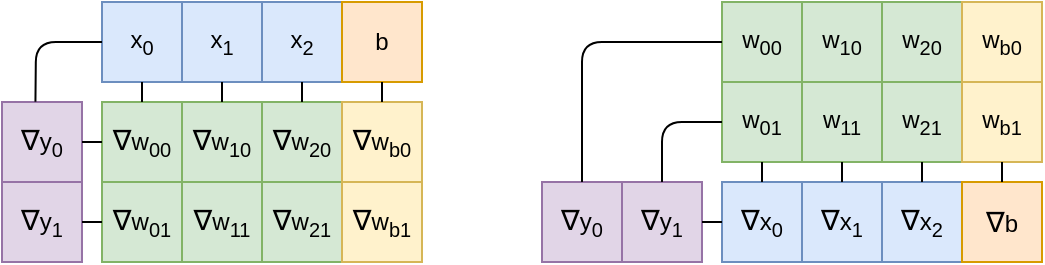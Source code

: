 <mxfile pages="1" version="11.2.8" type="device"><diagram id="UMXScgQSMYlf2lzcJmPm" name="Page-1"><mxGraphModel dx="670" dy="357" grid="1" gridSize="10" guides="1" tooltips="1" connect="1" arrows="1" fold="1" page="1" pageScale="1" pageWidth="827" pageHeight="1169" math="0" shadow="0"><root><mxCell id="0"/><mxCell id="1" parent="0"/><mxCell id="4Ah-_bM_cwbZD404Uxb5-3" value="x&lt;sub&gt;0&lt;/sub&gt;" style="rounded=0;whiteSpace=wrap;html=1;fillColor=#dae8fc;strokeColor=#6c8ebf;" parent="1" vertex="1"><mxGeometry x="130" y="80" width="40" height="40" as="geometry"/></mxCell><mxCell id="4Ah-_bM_cwbZD404Uxb5-4" value="x&lt;sub&gt;1&lt;/sub&gt;" style="rounded=0;whiteSpace=wrap;html=1;fillColor=#dae8fc;strokeColor=#6c8ebf;" parent="1" vertex="1"><mxGeometry x="170" y="80" width="40" height="40" as="geometry"/></mxCell><mxCell id="4Ah-_bM_cwbZD404Uxb5-5" value="x&lt;sub&gt;2&lt;/sub&gt;" style="rounded=0;whiteSpace=wrap;html=1;fillColor=#dae8fc;strokeColor=#6c8ebf;" parent="1" vertex="1"><mxGeometry x="210" y="80" width="40" height="40" as="geometry"/></mxCell><mxCell id="4Ah-_bM_cwbZD404Uxb5-7" value="&lt;font style=&quot;font-size: 14px&quot;&gt;∇&lt;/font&gt;w&lt;sub&gt;00&lt;/sub&gt;" style="whiteSpace=wrap;html=1;aspect=fixed;fillColor=#d5e8d4;strokeColor=#82b366;" parent="1" vertex="1"><mxGeometry x="130" y="130" width="40" height="40" as="geometry"/></mxCell><mxCell id="4Ah-_bM_cwbZD404Uxb5-8" value="&lt;font style=&quot;font-size: 14px&quot;&gt;∇&lt;/font&gt;w&lt;sub&gt;10&lt;/sub&gt;" style="whiteSpace=wrap;html=1;aspect=fixed;fillColor=#d5e8d4;strokeColor=#82b366;" parent="1" vertex="1"><mxGeometry x="170" y="130" width="40" height="40" as="geometry"/></mxCell><mxCell id="4Ah-_bM_cwbZD404Uxb5-9" value="&lt;font style=&quot;font-size: 14px&quot;&gt;∇&lt;/font&gt;w&lt;sub&gt;20&lt;/sub&gt;" style="whiteSpace=wrap;html=1;aspect=fixed;fillColor=#d5e8d4;strokeColor=#82b366;" parent="1" vertex="1"><mxGeometry x="210" y="130" width="40" height="40" as="geometry"/></mxCell><mxCell id="4Ah-_bM_cwbZD404Uxb5-11" value="&lt;font style=&quot;font-size: 14px&quot;&gt;∇&lt;/font&gt;w&lt;sub&gt;01&lt;/sub&gt;" style="whiteSpace=wrap;html=1;aspect=fixed;fillColor=#d5e8d4;strokeColor=#82b366;" parent="1" vertex="1"><mxGeometry x="130" y="170" width="40" height="40" as="geometry"/></mxCell><mxCell id="4Ah-_bM_cwbZD404Uxb5-12" value="&lt;font style=&quot;font-size: 14px&quot;&gt;∇&lt;/font&gt;w&lt;sub&gt;11&lt;/sub&gt;" style="whiteSpace=wrap;html=1;aspect=fixed;fillColor=#d5e8d4;strokeColor=#82b366;" parent="1" vertex="1"><mxGeometry x="170" y="170" width="40" height="40" as="geometry"/></mxCell><mxCell id="4Ah-_bM_cwbZD404Uxb5-13" value="&lt;font style=&quot;font-size: 14px&quot;&gt;∇&lt;/font&gt;w&lt;sub&gt;21&lt;/sub&gt;" style="whiteSpace=wrap;html=1;aspect=fixed;fillColor=#d5e8d4;strokeColor=#82b366;" parent="1" vertex="1"><mxGeometry x="210" y="170" width="40" height="40" as="geometry"/></mxCell><mxCell id="4Ah-_bM_cwbZD404Uxb5-22" value="&lt;font style=&quot;font-size: 14px&quot;&gt;∇&lt;/font&gt;y&lt;sub&gt;0&lt;/sub&gt;" style="rounded=0;whiteSpace=wrap;html=1;fillColor=#e1d5e7;strokeColor=#9673a6;" parent="1" vertex="1"><mxGeometry x="80" y="130" width="40" height="40" as="geometry"/></mxCell><mxCell id="4Ah-_bM_cwbZD404Uxb5-23" value="&lt;font style=&quot;font-size: 14px&quot;&gt;∇&lt;/font&gt;y&lt;sub&gt;1&lt;/sub&gt;" style="rounded=0;whiteSpace=wrap;html=1;fillColor=#e1d5e7;strokeColor=#9673a6;" parent="1" vertex="1"><mxGeometry x="80" y="170" width="40" height="40" as="geometry"/></mxCell><mxCell id="4Ah-_bM_cwbZD404Uxb5-37" value="" style="endArrow=none;html=1;entryX=0;entryY=0.5;entryDx=0;entryDy=0;exitX=1;exitY=0.5;exitDx=0;exitDy=0;" parent="1" source="4Ah-_bM_cwbZD404Uxb5-22" target="4Ah-_bM_cwbZD404Uxb5-7" edge="1"><mxGeometry width="50" height="50" relative="1" as="geometry"><mxPoint x="80" y="280" as="sourcePoint"/><mxPoint x="130" y="230" as="targetPoint"/></mxGeometry></mxCell><mxCell id="4Ah-_bM_cwbZD404Uxb5-38" value="" style="endArrow=none;html=1;entryX=0;entryY=0.5;entryDx=0;entryDy=0;exitX=1;exitY=0.5;exitDx=0;exitDy=0;" parent="1" source="4Ah-_bM_cwbZD404Uxb5-23" target="4Ah-_bM_cwbZD404Uxb5-11" edge="1"><mxGeometry width="50" height="50" relative="1" as="geometry"><mxPoint x="80" y="280" as="sourcePoint"/><mxPoint x="130" y="230" as="targetPoint"/></mxGeometry></mxCell><mxCell id="4Ah-_bM_cwbZD404Uxb5-39" value="" style="endArrow=none;html=1;entryX=0.5;entryY=1;entryDx=0;entryDy=0;exitX=0.5;exitY=0;exitDx=0;exitDy=0;" parent="1" source="4Ah-_bM_cwbZD404Uxb5-7" target="4Ah-_bM_cwbZD404Uxb5-3" edge="1"><mxGeometry width="50" height="50" relative="1" as="geometry"><mxPoint x="80" y="280" as="sourcePoint"/><mxPoint x="130" y="230" as="targetPoint"/></mxGeometry></mxCell><mxCell id="4Ah-_bM_cwbZD404Uxb5-40" value="" style="endArrow=none;html=1;entryX=0.5;entryY=1;entryDx=0;entryDy=0;exitX=0.5;exitY=0;exitDx=0;exitDy=0;" parent="1" source="4Ah-_bM_cwbZD404Uxb5-8" target="4Ah-_bM_cwbZD404Uxb5-4" edge="1"><mxGeometry width="50" height="50" relative="1" as="geometry"><mxPoint x="80" y="280" as="sourcePoint"/><mxPoint x="130" y="230" as="targetPoint"/></mxGeometry></mxCell><mxCell id="4Ah-_bM_cwbZD404Uxb5-41" value="" style="endArrow=none;html=1;entryX=0.5;entryY=1;entryDx=0;entryDy=0;exitX=0.5;exitY=0;exitDx=0;exitDy=0;" parent="1" source="4Ah-_bM_cwbZD404Uxb5-9" target="4Ah-_bM_cwbZD404Uxb5-5" edge="1"><mxGeometry width="50" height="50" relative="1" as="geometry"><mxPoint x="80" y="280" as="sourcePoint"/><mxPoint x="130" y="230" as="targetPoint"/></mxGeometry></mxCell><mxCell id="4Ah-_bM_cwbZD404Uxb5-42" value="&lt;font style=&quot;font-size: 14px&quot;&gt;∇&lt;/font&gt;x&lt;sub&gt;0&lt;/sub&gt;" style="rounded=0;whiteSpace=wrap;html=1;fillColor=#dae8fc;strokeColor=#6c8ebf;" parent="1" vertex="1"><mxGeometry x="440" y="170" width="40" height="40" as="geometry"/></mxCell><mxCell id="4Ah-_bM_cwbZD404Uxb5-43" value="&lt;font style=&quot;font-size: 14px&quot;&gt;∇&lt;/font&gt;x&lt;sub&gt;1&lt;/sub&gt;" style="rounded=0;whiteSpace=wrap;html=1;fillColor=#dae8fc;strokeColor=#6c8ebf;" parent="1" vertex="1"><mxGeometry x="480" y="170" width="40" height="40" as="geometry"/></mxCell><mxCell id="4Ah-_bM_cwbZD404Uxb5-44" value="&lt;font style=&quot;font-size: 14px&quot;&gt;∇&lt;/font&gt;x&lt;sub&gt;2&lt;/sub&gt;" style="rounded=0;whiteSpace=wrap;html=1;fillColor=#dae8fc;strokeColor=#6c8ebf;" parent="1" vertex="1"><mxGeometry x="520" y="170" width="40" height="40" as="geometry"/></mxCell><mxCell id="4Ah-_bM_cwbZD404Uxb5-45" value="w&lt;sub&gt;00&lt;/sub&gt;" style="whiteSpace=wrap;html=1;aspect=fixed;fillColor=#d5e8d4;strokeColor=#82b366;" parent="1" vertex="1"><mxGeometry x="440" y="80" width="40" height="40" as="geometry"/></mxCell><mxCell id="4Ah-_bM_cwbZD404Uxb5-46" value="w&lt;sub&gt;10&lt;/sub&gt;" style="whiteSpace=wrap;html=1;aspect=fixed;fillColor=#d5e8d4;strokeColor=#82b366;" parent="1" vertex="1"><mxGeometry x="480" y="80" width="40" height="40" as="geometry"/></mxCell><mxCell id="4Ah-_bM_cwbZD404Uxb5-47" value="w&lt;sub&gt;20&lt;/sub&gt;" style="whiteSpace=wrap;html=1;aspect=fixed;fillColor=#d5e8d4;strokeColor=#82b366;" parent="1" vertex="1"><mxGeometry x="520" y="80" width="40" height="40" as="geometry"/></mxCell><mxCell id="4Ah-_bM_cwbZD404Uxb5-48" value="w&lt;sub&gt;01&lt;/sub&gt;" style="whiteSpace=wrap;html=1;aspect=fixed;fillColor=#d5e8d4;strokeColor=#82b366;" parent="1" vertex="1"><mxGeometry x="440" y="120" width="40" height="40" as="geometry"/></mxCell><mxCell id="4Ah-_bM_cwbZD404Uxb5-49" value="w&lt;sub&gt;11&lt;/sub&gt;" style="whiteSpace=wrap;html=1;aspect=fixed;fillColor=#d5e8d4;strokeColor=#82b366;" parent="1" vertex="1"><mxGeometry x="480" y="120" width="40" height="40" as="geometry"/></mxCell><mxCell id="4Ah-_bM_cwbZD404Uxb5-50" value="w&lt;sub&gt;21&lt;/sub&gt;" style="whiteSpace=wrap;html=1;aspect=fixed;fillColor=#d5e8d4;strokeColor=#82b366;" parent="1" vertex="1"><mxGeometry x="520" y="120" width="40" height="40" as="geometry"/></mxCell><mxCell id="4Ah-_bM_cwbZD404Uxb5-51" value="&lt;font style=&quot;font-size: 14px&quot;&gt;∇&lt;/font&gt;y&lt;sub&gt;0&lt;/sub&gt;" style="rounded=0;whiteSpace=wrap;html=1;fillColor=#e1d5e7;strokeColor=#9673a6;" parent="1" vertex="1"><mxGeometry x="350" y="170" width="40" height="40" as="geometry"/></mxCell><mxCell id="4Ah-_bM_cwbZD404Uxb5-52" value="&lt;font style=&quot;font-size: 14px&quot;&gt;∇&lt;/font&gt;y&lt;sub&gt;1&lt;/sub&gt;" style="rounded=0;whiteSpace=wrap;html=1;fillColor=#e1d5e7;strokeColor=#9673a6;" parent="1" vertex="1"><mxGeometry x="390" y="170" width="40" height="40" as="geometry"/></mxCell><mxCell id="4Ah-_bM_cwbZD404Uxb5-58" value="" style="endArrow=none;html=1;entryX=0;entryY=0.5;entryDx=0;entryDy=0;exitX=1;exitY=0.5;exitDx=0;exitDy=0;" parent="1" source="4Ah-_bM_cwbZD404Uxb5-52" target="4Ah-_bM_cwbZD404Uxb5-42" edge="1"><mxGeometry width="50" height="50" relative="1" as="geometry"><mxPoint x="120" y="320" as="sourcePoint"/><mxPoint x="170" y="270" as="targetPoint"/></mxGeometry></mxCell><mxCell id="4Ah-_bM_cwbZD404Uxb5-59" value="" style="endArrow=none;html=1;entryX=0.5;entryY=1;entryDx=0;entryDy=0;exitX=0.5;exitY=0;exitDx=0;exitDy=0;" parent="1" source="4Ah-_bM_cwbZD404Uxb5-42" target="4Ah-_bM_cwbZD404Uxb5-48" edge="1"><mxGeometry width="50" height="50" relative="1" as="geometry"><mxPoint x="120" y="320" as="sourcePoint"/><mxPoint x="170" y="270" as="targetPoint"/></mxGeometry></mxCell><mxCell id="4Ah-_bM_cwbZD404Uxb5-60" value="" style="endArrow=none;html=1;entryX=0.5;entryY=1;entryDx=0;entryDy=0;exitX=0.5;exitY=0;exitDx=0;exitDy=0;" parent="1" source="4Ah-_bM_cwbZD404Uxb5-43" target="4Ah-_bM_cwbZD404Uxb5-49" edge="1"><mxGeometry width="50" height="50" relative="1" as="geometry"><mxPoint x="120" y="320" as="sourcePoint"/><mxPoint x="170" y="270" as="targetPoint"/></mxGeometry></mxCell><mxCell id="4Ah-_bM_cwbZD404Uxb5-61" value="" style="endArrow=none;html=1;entryX=0.5;entryY=1;entryDx=0;entryDy=0;exitX=0.5;exitY=0;exitDx=0;exitDy=0;" parent="1" source="4Ah-_bM_cwbZD404Uxb5-44" target="4Ah-_bM_cwbZD404Uxb5-50" edge="1"><mxGeometry width="50" height="50" relative="1" as="geometry"><mxPoint x="120" y="320" as="sourcePoint"/><mxPoint x="170" y="270" as="targetPoint"/></mxGeometry></mxCell><mxCell id="4Ah-_bM_cwbZD404Uxb5-62" value="" style="endArrow=none;html=1;entryX=0;entryY=0.5;entryDx=0;entryDy=0;exitX=0.5;exitY=0;exitDx=0;exitDy=0;" parent="1" source="4Ah-_bM_cwbZD404Uxb5-51" target="4Ah-_bM_cwbZD404Uxb5-45" edge="1"><mxGeometry width="50" height="50" relative="1" as="geometry"><mxPoint x="120" y="320" as="sourcePoint"/><mxPoint x="170" y="270" as="targetPoint"/><Array as="points"><mxPoint x="370" y="100"/></Array></mxGeometry></mxCell><mxCell id="4Ah-_bM_cwbZD404Uxb5-63" value="" style="endArrow=none;html=1;entryX=0;entryY=0.5;entryDx=0;entryDy=0;exitX=0.5;exitY=0;exitDx=0;exitDy=0;" parent="1" source="4Ah-_bM_cwbZD404Uxb5-52" target="4Ah-_bM_cwbZD404Uxb5-48" edge="1"><mxGeometry width="50" height="50" relative="1" as="geometry"><mxPoint x="120" y="320" as="sourcePoint"/><mxPoint x="170" y="270" as="targetPoint"/><Array as="points"><mxPoint x="410" y="140"/></Array></mxGeometry></mxCell><mxCell id="4Ah-_bM_cwbZD404Uxb5-64" value="" style="endArrow=none;html=1;entryX=0;entryY=0.5;entryDx=0;entryDy=0;exitX=0.418;exitY=-0.004;exitDx=0;exitDy=0;exitPerimeter=0;" parent="1" source="4Ah-_bM_cwbZD404Uxb5-22" target="4Ah-_bM_cwbZD404Uxb5-3" edge="1"><mxGeometry width="50" height="50" relative="1" as="geometry"><mxPoint x="80" y="280" as="sourcePoint"/><mxPoint x="130" y="230" as="targetPoint"/><Array as="points"><mxPoint x="97" y="100"/></Array></mxGeometry></mxCell><mxCell id="4tZpDlAqeY3EnT70_kHQ-1" value="b" style="rounded=0;whiteSpace=wrap;html=1;fillColor=#ffe6cc;strokeColor=#d79b00;" vertex="1" parent="1"><mxGeometry x="250" y="80" width="40" height="40" as="geometry"/></mxCell><mxCell id="4tZpDlAqeY3EnT70_kHQ-2" value="&lt;font style=&quot;font-size: 14px&quot;&gt;∇&lt;/font&gt;w&lt;sub&gt;b0&lt;/sub&gt;" style="whiteSpace=wrap;html=1;aspect=fixed;fillColor=#fff2cc;strokeColor=#d6b656;" vertex="1" parent="1"><mxGeometry x="250" y="130" width="40" height="40" as="geometry"/></mxCell><mxCell id="4tZpDlAqeY3EnT70_kHQ-3" value="&lt;font style=&quot;font-size: 14px&quot;&gt;∇&lt;/font&gt;w&lt;sub&gt;b1&lt;/sub&gt;" style="whiteSpace=wrap;html=1;aspect=fixed;fillColor=#fff2cc;strokeColor=#d6b656;" vertex="1" parent="1"><mxGeometry x="250" y="170" width="40" height="40" as="geometry"/></mxCell><mxCell id="4tZpDlAqeY3EnT70_kHQ-4" value="" style="endArrow=none;html=1;entryX=0.5;entryY=1;entryDx=0;entryDy=0;exitX=0.5;exitY=0;exitDx=0;exitDy=0;" edge="1" parent="1" source="4tZpDlAqeY3EnT70_kHQ-2" target="4tZpDlAqeY3EnT70_kHQ-1"><mxGeometry width="50" height="50" relative="1" as="geometry"><mxPoint x="120" y="280" as="sourcePoint"/><mxPoint x="170" y="230" as="targetPoint"/></mxGeometry></mxCell><mxCell id="4tZpDlAqeY3EnT70_kHQ-5" value="&lt;font style=&quot;font-size: 14px&quot;&gt;∇&lt;/font&gt;b" style="rounded=0;whiteSpace=wrap;html=1;fillColor=#ffe6cc;strokeColor=#d79b00;" vertex="1" parent="1"><mxGeometry x="560" y="170" width="40" height="40" as="geometry"/></mxCell><mxCell id="4tZpDlAqeY3EnT70_kHQ-6" value="w&lt;sub&gt;b0&lt;/sub&gt;" style="whiteSpace=wrap;html=1;aspect=fixed;fillColor=#fff2cc;strokeColor=#d6b656;" vertex="1" parent="1"><mxGeometry x="560" y="80" width="40" height="40" as="geometry"/></mxCell><mxCell id="4tZpDlAqeY3EnT70_kHQ-7" value="w&lt;sub&gt;b1&lt;/sub&gt;" style="whiteSpace=wrap;html=1;aspect=fixed;fillColor=#fff2cc;strokeColor=#d6b656;" vertex="1" parent="1"><mxGeometry x="560" y="120" width="40" height="40" as="geometry"/></mxCell><mxCell id="4tZpDlAqeY3EnT70_kHQ-8" value="" style="endArrow=none;html=1;entryX=0.5;entryY=1;entryDx=0;entryDy=0;exitX=0.5;exitY=0;exitDx=0;exitDy=0;" edge="1" parent="1" source="4tZpDlAqeY3EnT70_kHQ-5" target="4tZpDlAqeY3EnT70_kHQ-7"><mxGeometry width="50" height="50" relative="1" as="geometry"><mxPoint x="160" y="320" as="sourcePoint"/><mxPoint x="210" y="270" as="targetPoint"/></mxGeometry></mxCell></root></mxGraphModel></diagram></mxfile>